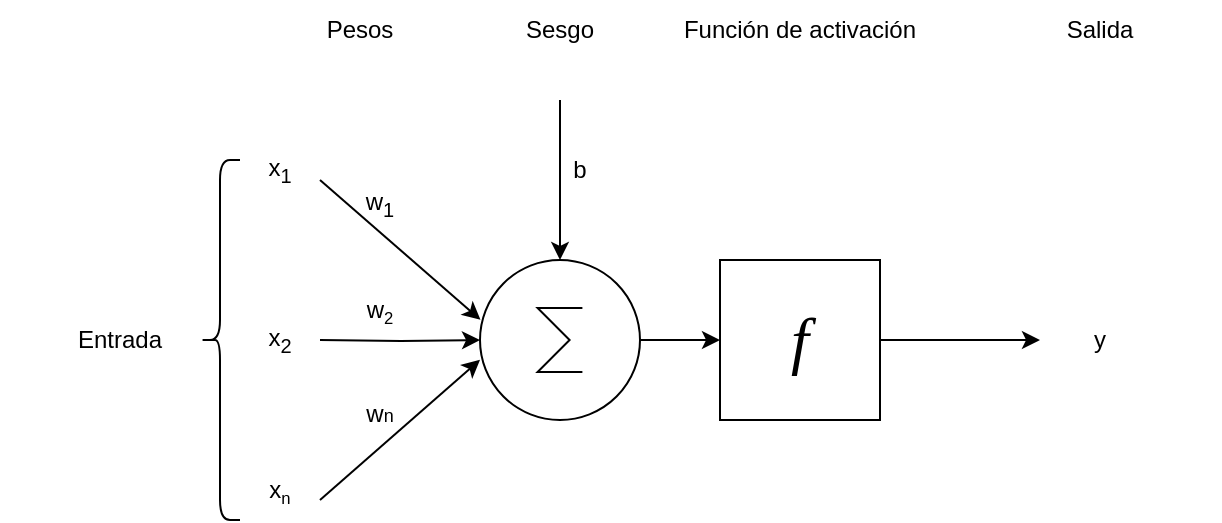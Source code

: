 <mxfile version="27.0.6">
  <diagram name="Page-1" id="9413ZzmbC4SLktjv5S51">
    <mxGraphModel dx="1722" dy="997" grid="1" gridSize="10" guides="1" tooltips="1" connect="1" arrows="1" fold="1" page="1" pageScale="1" pageWidth="850" pageHeight="1100" math="0" shadow="0">
      <root>
        <mxCell id="0" />
        <mxCell id="1" parent="0" />
        <mxCell id="z53P3aVGm_m0DSTrafrd-15" style="edgeStyle=orthogonalEdgeStyle;rounded=0;orthogonalLoop=1;jettySize=auto;html=1;entryX=0;entryY=0.5;entryDx=0;entryDy=0;entryPerimeter=0;" parent="1" target="z53P3aVGm_m0DSTrafrd-53" edge="1">
          <mxGeometry relative="1" as="geometry">
            <mxPoint x="260" y="530" as="sourcePoint" />
            <mxPoint x="340" y="530" as="targetPoint" />
          </mxGeometry>
        </mxCell>
        <mxCell id="z53P3aVGm_m0DSTrafrd-14" value="" style="endArrow=classic;html=1;rounded=0;entryX=0.003;entryY=0.374;entryDx=0;entryDy=0;entryPerimeter=0;" parent="1" target="z53P3aVGm_m0DSTrafrd-53" edge="1">
          <mxGeometry width="50" height="50" relative="1" as="geometry">
            <mxPoint x="260" y="450" as="sourcePoint" />
            <mxPoint x="340" y="530" as="targetPoint" />
          </mxGeometry>
        </mxCell>
        <mxCell id="z53P3aVGm_m0DSTrafrd-20" style="rounded=0;orthogonalLoop=1;jettySize=auto;html=1;entryX=0;entryY=0.624;entryDx=0;entryDy=0;entryPerimeter=0;" parent="1" target="z53P3aVGm_m0DSTrafrd-53" edge="1">
          <mxGeometry relative="1" as="geometry">
            <mxPoint x="260" y="610" as="sourcePoint" />
            <mxPoint x="340" y="530" as="targetPoint" />
          </mxGeometry>
        </mxCell>
        <mxCell id="z53P3aVGm_m0DSTrafrd-28" value="" style="endArrow=classic;html=1;rounded=0;exitX=1;exitY=0.5;exitDx=0;exitDy=0;entryX=0;entryY=0.5;entryDx=0;entryDy=0;exitPerimeter=0;" parent="1" source="z53P3aVGm_m0DSTrafrd-53" target="z53P3aVGm_m0DSTrafrd-54" edge="1">
          <mxGeometry width="50" height="50" relative="1" as="geometry">
            <mxPoint x="420" y="530" as="sourcePoint" />
            <mxPoint x="460" y="530" as="targetPoint" />
          </mxGeometry>
        </mxCell>
        <mxCell id="z53P3aVGm_m0DSTrafrd-53" value="" style="verticalLabelPosition=bottom;shadow=0;dashed=0;align=center;html=1;verticalAlign=top;shape=mxgraph.electrical.abstract.sum;" parent="1" vertex="1">
          <mxGeometry x="340" y="490" width="80" height="80" as="geometry" />
        </mxCell>
        <mxCell id="z53P3aVGm_m0DSTrafrd-54" value="&lt;font face=&quot;Lucida Console&quot; style=&quot;font-size: 32px;&quot;&gt;&lt;i&gt;f&lt;/i&gt;&lt;/font&gt;" style="whiteSpace=wrap;html=1;aspect=fixed;" parent="1" vertex="1">
          <mxGeometry x="460" y="490" width="80" height="80" as="geometry" />
        </mxCell>
        <mxCell id="z53P3aVGm_m0DSTrafrd-55" value="" style="endArrow=classic;html=1;rounded=0;exitX=1;exitY=0.5;exitDx=0;exitDy=0;" parent="1" source="z53P3aVGm_m0DSTrafrd-54" edge="1">
          <mxGeometry width="50" height="50" relative="1" as="geometry">
            <mxPoint x="450" y="530" as="sourcePoint" />
            <mxPoint x="620" y="530" as="targetPoint" />
          </mxGeometry>
        </mxCell>
        <mxCell id="z53P3aVGm_m0DSTrafrd-56" value="w&lt;sub&gt;1&lt;/sub&gt;" style="text;html=1;align=center;verticalAlign=middle;whiteSpace=wrap;rounded=0;" parent="1" vertex="1">
          <mxGeometry x="260" y="447" width="60" height="30" as="geometry" />
        </mxCell>
        <mxCell id="z53P3aVGm_m0DSTrafrd-57" value="w&lt;font size=&quot;1&quot;&gt;&lt;sub&gt;2&lt;/sub&gt;&lt;/font&gt;" style="text;html=1;align=center;verticalAlign=middle;whiteSpace=wrap;rounded=0;" parent="1" vertex="1">
          <mxGeometry x="260" y="500" width="60" height="30" as="geometry" />
        </mxCell>
        <mxCell id="z53P3aVGm_m0DSTrafrd-58" value="w&lt;span style=&quot;font-size: 9px;&quot;&gt;n&lt;/span&gt;" style="text;html=1;align=center;verticalAlign=middle;whiteSpace=wrap;rounded=0;" parent="1" vertex="1">
          <mxGeometry x="260" y="552" width="60" height="30" as="geometry" />
        </mxCell>
        <mxCell id="z53P3aVGm_m0DSTrafrd-59" style="rounded=0;orthogonalLoop=1;jettySize=auto;html=1;entryX=0.5;entryY=0;entryDx=0;entryDy=0;entryPerimeter=0;" parent="1" target="z53P3aVGm_m0DSTrafrd-53" edge="1">
          <mxGeometry relative="1" as="geometry">
            <mxPoint x="380" y="410" as="sourcePoint" />
            <mxPoint x="340" y="600" as="targetPoint" />
          </mxGeometry>
        </mxCell>
        <mxCell id="z53P3aVGm_m0DSTrafrd-60" value="b" style="text;html=1;align=center;verticalAlign=middle;whiteSpace=wrap;rounded=0;" parent="1" vertex="1">
          <mxGeometry x="360" y="430" width="60" height="30" as="geometry" />
        </mxCell>
        <mxCell id="z53P3aVGm_m0DSTrafrd-61" value="Sesgo" style="text;html=1;align=center;verticalAlign=middle;whiteSpace=wrap;rounded=0;" parent="1" vertex="1">
          <mxGeometry x="350" y="360" width="60" height="30" as="geometry" />
        </mxCell>
        <mxCell id="z53P3aVGm_m0DSTrafrd-62" value="Pesos" style="text;html=1;align=center;verticalAlign=middle;whiteSpace=wrap;rounded=0;" parent="1" vertex="1">
          <mxGeometry x="250" y="360" width="60" height="30" as="geometry" />
        </mxCell>
        <mxCell id="z53P3aVGm_m0DSTrafrd-63" value="Función de activación" style="text;html=1;align=center;verticalAlign=middle;whiteSpace=wrap;rounded=0;" parent="1" vertex="1">
          <mxGeometry x="440" y="360" width="120" height="30" as="geometry" />
        </mxCell>
        <mxCell id="z53P3aVGm_m0DSTrafrd-64" value="Salida" style="text;html=1;align=center;verticalAlign=middle;whiteSpace=wrap;rounded=0;" parent="1" vertex="1">
          <mxGeometry x="590" y="360" width="120" height="30" as="geometry" />
        </mxCell>
        <mxCell id="z53P3aVGm_m0DSTrafrd-65" value="Entrada" style="text;html=1;align=center;verticalAlign=middle;whiteSpace=wrap;rounded=0;" parent="1" vertex="1">
          <mxGeometry x="100" y="515" width="120" height="30" as="geometry" />
        </mxCell>
        <mxCell id="z53P3aVGm_m0DSTrafrd-66" value="" style="shape=curlyBracket;whiteSpace=wrap;html=1;rounded=1;labelPosition=left;verticalLabelPosition=middle;align=right;verticalAlign=middle;" parent="1" vertex="1">
          <mxGeometry x="200" y="440" width="20" height="180" as="geometry" />
        </mxCell>
        <mxCell id="14JCPRU2HO6x_foEe9G_-1" value="x&lt;sub&gt;1&lt;/sub&gt;" style="text;html=1;align=center;verticalAlign=middle;whiteSpace=wrap;rounded=0;fontStyle=0" parent="1" vertex="1">
          <mxGeometry x="210" y="430" width="60" height="30" as="geometry" />
        </mxCell>
        <mxCell id="14JCPRU2HO6x_foEe9G_-2" value="x&lt;sub&gt;2&lt;/sub&gt;" style="text;html=1;align=center;verticalAlign=middle;whiteSpace=wrap;rounded=0;fontStyle=0" parent="1" vertex="1">
          <mxGeometry x="210" y="515" width="60" height="30" as="geometry" />
        </mxCell>
        <mxCell id="14JCPRU2HO6x_foEe9G_-3" value="x&lt;font size=&quot;1&quot;&gt;&lt;sub&gt;n&lt;/sub&gt;&lt;/font&gt;" style="text;html=1;align=center;verticalAlign=middle;whiteSpace=wrap;rounded=0;fontStyle=0" parent="1" vertex="1">
          <mxGeometry x="210" y="590" width="60" height="30" as="geometry" />
        </mxCell>
        <mxCell id="14JCPRU2HO6x_foEe9G_-4" value="y" style="text;html=1;align=center;verticalAlign=middle;whiteSpace=wrap;rounded=0;fontStyle=0" parent="1" vertex="1">
          <mxGeometry x="620" y="515" width="60" height="30" as="geometry" />
        </mxCell>
      </root>
    </mxGraphModel>
  </diagram>
</mxfile>
